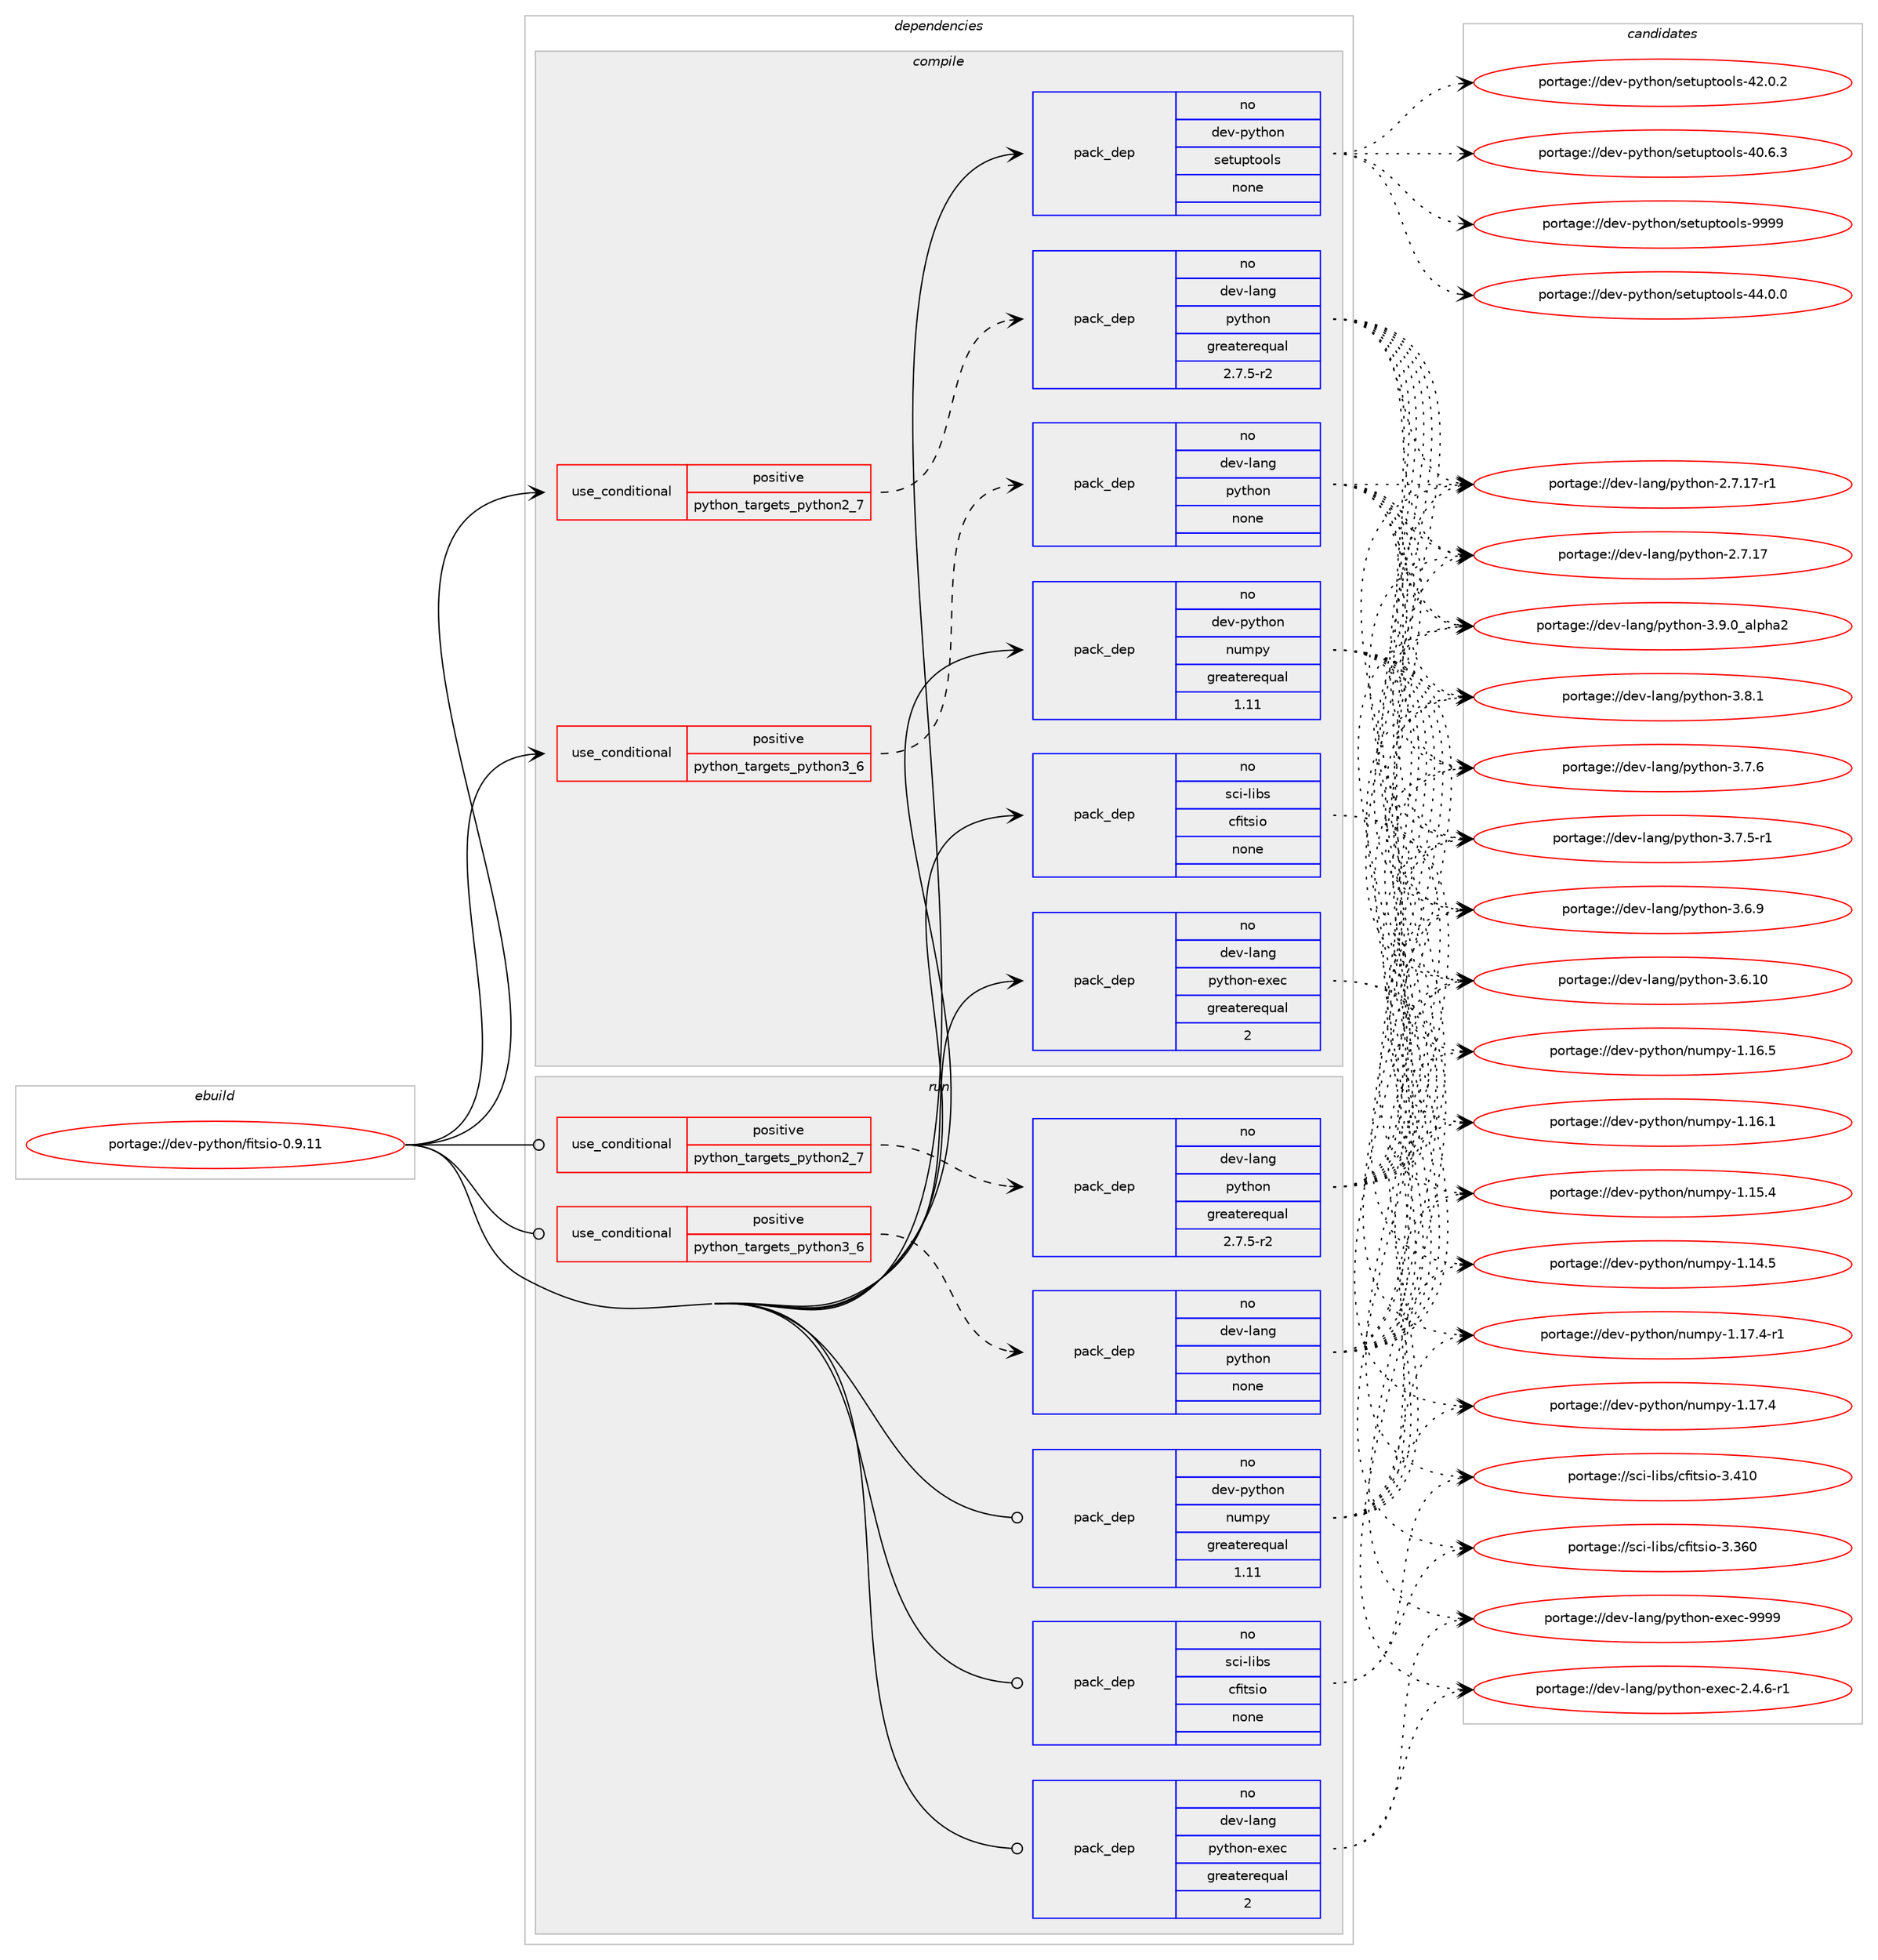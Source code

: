 digraph prolog {

# *************
# Graph options
# *************

newrank=true;
concentrate=true;
compound=true;
graph [rankdir=LR,fontname=Helvetica,fontsize=10,ranksep=1.5];#, ranksep=2.5, nodesep=0.2];
edge  [arrowhead=vee];
node  [fontname=Helvetica,fontsize=10];

# **********
# The ebuild
# **********

subgraph cluster_leftcol {
color=gray;
label=<<i>ebuild</i>>;
id [label="portage://dev-python/fitsio-0.9.11", color=red, width=4, href="../dev-python/fitsio-0.9.11.svg"];
}

# ****************
# The dependencies
# ****************

subgraph cluster_midcol {
color=gray;
label=<<i>dependencies</i>>;
subgraph cluster_compile {
fillcolor="#eeeeee";
style=filled;
label=<<i>compile</i>>;
subgraph cond116061 {
dependency461534 [label=<<TABLE BORDER="0" CELLBORDER="1" CELLSPACING="0" CELLPADDING="4"><TR><TD ROWSPAN="3" CELLPADDING="10">use_conditional</TD></TR><TR><TD>positive</TD></TR><TR><TD>python_targets_python2_7</TD></TR></TABLE>>, shape=none, color=red];
subgraph pack340483 {
dependency461535 [label=<<TABLE BORDER="0" CELLBORDER="1" CELLSPACING="0" CELLPADDING="4" WIDTH="220"><TR><TD ROWSPAN="6" CELLPADDING="30">pack_dep</TD></TR><TR><TD WIDTH="110">no</TD></TR><TR><TD>dev-lang</TD></TR><TR><TD>python</TD></TR><TR><TD>greaterequal</TD></TR><TR><TD>2.7.5-r2</TD></TR></TABLE>>, shape=none, color=blue];
}
dependency461534:e -> dependency461535:w [weight=20,style="dashed",arrowhead="vee"];
}
id:e -> dependency461534:w [weight=20,style="solid",arrowhead="vee"];
subgraph cond116062 {
dependency461536 [label=<<TABLE BORDER="0" CELLBORDER="1" CELLSPACING="0" CELLPADDING="4"><TR><TD ROWSPAN="3" CELLPADDING="10">use_conditional</TD></TR><TR><TD>positive</TD></TR><TR><TD>python_targets_python3_6</TD></TR></TABLE>>, shape=none, color=red];
subgraph pack340484 {
dependency461537 [label=<<TABLE BORDER="0" CELLBORDER="1" CELLSPACING="0" CELLPADDING="4" WIDTH="220"><TR><TD ROWSPAN="6" CELLPADDING="30">pack_dep</TD></TR><TR><TD WIDTH="110">no</TD></TR><TR><TD>dev-lang</TD></TR><TR><TD>python</TD></TR><TR><TD>none</TD></TR><TR><TD></TD></TR></TABLE>>, shape=none, color=blue];
}
dependency461536:e -> dependency461537:w [weight=20,style="dashed",arrowhead="vee"];
}
id:e -> dependency461536:w [weight=20,style="solid",arrowhead="vee"];
subgraph pack340485 {
dependency461538 [label=<<TABLE BORDER="0" CELLBORDER="1" CELLSPACING="0" CELLPADDING="4" WIDTH="220"><TR><TD ROWSPAN="6" CELLPADDING="30">pack_dep</TD></TR><TR><TD WIDTH="110">no</TD></TR><TR><TD>dev-lang</TD></TR><TR><TD>python-exec</TD></TR><TR><TD>greaterequal</TD></TR><TR><TD>2</TD></TR></TABLE>>, shape=none, color=blue];
}
id:e -> dependency461538:w [weight=20,style="solid",arrowhead="vee"];
subgraph pack340486 {
dependency461539 [label=<<TABLE BORDER="0" CELLBORDER="1" CELLSPACING="0" CELLPADDING="4" WIDTH="220"><TR><TD ROWSPAN="6" CELLPADDING="30">pack_dep</TD></TR><TR><TD WIDTH="110">no</TD></TR><TR><TD>dev-python</TD></TR><TR><TD>numpy</TD></TR><TR><TD>greaterequal</TD></TR><TR><TD>1.11</TD></TR></TABLE>>, shape=none, color=blue];
}
id:e -> dependency461539:w [weight=20,style="solid",arrowhead="vee"];
subgraph pack340487 {
dependency461540 [label=<<TABLE BORDER="0" CELLBORDER="1" CELLSPACING="0" CELLPADDING="4" WIDTH="220"><TR><TD ROWSPAN="6" CELLPADDING="30">pack_dep</TD></TR><TR><TD WIDTH="110">no</TD></TR><TR><TD>dev-python</TD></TR><TR><TD>setuptools</TD></TR><TR><TD>none</TD></TR><TR><TD></TD></TR></TABLE>>, shape=none, color=blue];
}
id:e -> dependency461540:w [weight=20,style="solid",arrowhead="vee"];
subgraph pack340488 {
dependency461541 [label=<<TABLE BORDER="0" CELLBORDER="1" CELLSPACING="0" CELLPADDING="4" WIDTH="220"><TR><TD ROWSPAN="6" CELLPADDING="30">pack_dep</TD></TR><TR><TD WIDTH="110">no</TD></TR><TR><TD>sci-libs</TD></TR><TR><TD>cfitsio</TD></TR><TR><TD>none</TD></TR><TR><TD></TD></TR></TABLE>>, shape=none, color=blue];
}
id:e -> dependency461541:w [weight=20,style="solid",arrowhead="vee"];
}
subgraph cluster_compileandrun {
fillcolor="#eeeeee";
style=filled;
label=<<i>compile and run</i>>;
}
subgraph cluster_run {
fillcolor="#eeeeee";
style=filled;
label=<<i>run</i>>;
subgraph cond116063 {
dependency461542 [label=<<TABLE BORDER="0" CELLBORDER="1" CELLSPACING="0" CELLPADDING="4"><TR><TD ROWSPAN="3" CELLPADDING="10">use_conditional</TD></TR><TR><TD>positive</TD></TR><TR><TD>python_targets_python2_7</TD></TR></TABLE>>, shape=none, color=red];
subgraph pack340489 {
dependency461543 [label=<<TABLE BORDER="0" CELLBORDER="1" CELLSPACING="0" CELLPADDING="4" WIDTH="220"><TR><TD ROWSPAN="6" CELLPADDING="30">pack_dep</TD></TR><TR><TD WIDTH="110">no</TD></TR><TR><TD>dev-lang</TD></TR><TR><TD>python</TD></TR><TR><TD>greaterequal</TD></TR><TR><TD>2.7.5-r2</TD></TR></TABLE>>, shape=none, color=blue];
}
dependency461542:e -> dependency461543:w [weight=20,style="dashed",arrowhead="vee"];
}
id:e -> dependency461542:w [weight=20,style="solid",arrowhead="odot"];
subgraph cond116064 {
dependency461544 [label=<<TABLE BORDER="0" CELLBORDER="1" CELLSPACING="0" CELLPADDING="4"><TR><TD ROWSPAN="3" CELLPADDING="10">use_conditional</TD></TR><TR><TD>positive</TD></TR><TR><TD>python_targets_python3_6</TD></TR></TABLE>>, shape=none, color=red];
subgraph pack340490 {
dependency461545 [label=<<TABLE BORDER="0" CELLBORDER="1" CELLSPACING="0" CELLPADDING="4" WIDTH="220"><TR><TD ROWSPAN="6" CELLPADDING="30">pack_dep</TD></TR><TR><TD WIDTH="110">no</TD></TR><TR><TD>dev-lang</TD></TR><TR><TD>python</TD></TR><TR><TD>none</TD></TR><TR><TD></TD></TR></TABLE>>, shape=none, color=blue];
}
dependency461544:e -> dependency461545:w [weight=20,style="dashed",arrowhead="vee"];
}
id:e -> dependency461544:w [weight=20,style="solid",arrowhead="odot"];
subgraph pack340491 {
dependency461546 [label=<<TABLE BORDER="0" CELLBORDER="1" CELLSPACING="0" CELLPADDING="4" WIDTH="220"><TR><TD ROWSPAN="6" CELLPADDING="30">pack_dep</TD></TR><TR><TD WIDTH="110">no</TD></TR><TR><TD>dev-lang</TD></TR><TR><TD>python-exec</TD></TR><TR><TD>greaterequal</TD></TR><TR><TD>2</TD></TR></TABLE>>, shape=none, color=blue];
}
id:e -> dependency461546:w [weight=20,style="solid",arrowhead="odot"];
subgraph pack340492 {
dependency461547 [label=<<TABLE BORDER="0" CELLBORDER="1" CELLSPACING="0" CELLPADDING="4" WIDTH="220"><TR><TD ROWSPAN="6" CELLPADDING="30">pack_dep</TD></TR><TR><TD WIDTH="110">no</TD></TR><TR><TD>dev-python</TD></TR><TR><TD>numpy</TD></TR><TR><TD>greaterequal</TD></TR><TR><TD>1.11</TD></TR></TABLE>>, shape=none, color=blue];
}
id:e -> dependency461547:w [weight=20,style="solid",arrowhead="odot"];
subgraph pack340493 {
dependency461548 [label=<<TABLE BORDER="0" CELLBORDER="1" CELLSPACING="0" CELLPADDING="4" WIDTH="220"><TR><TD ROWSPAN="6" CELLPADDING="30">pack_dep</TD></TR><TR><TD WIDTH="110">no</TD></TR><TR><TD>sci-libs</TD></TR><TR><TD>cfitsio</TD></TR><TR><TD>none</TD></TR><TR><TD></TD></TR></TABLE>>, shape=none, color=blue];
}
id:e -> dependency461548:w [weight=20,style="solid",arrowhead="odot"];
}
}

# **************
# The candidates
# **************

subgraph cluster_choices {
rank=same;
color=gray;
label=<<i>candidates</i>>;

subgraph choice340483 {
color=black;
nodesep=1;
choice10010111845108971101034711212111610411111045514657464895971081121049750 [label="portage://dev-lang/python-3.9.0_alpha2", color=red, width=4,href="../dev-lang/python-3.9.0_alpha2.svg"];
choice100101118451089711010347112121116104111110455146564649 [label="portage://dev-lang/python-3.8.1", color=red, width=4,href="../dev-lang/python-3.8.1.svg"];
choice100101118451089711010347112121116104111110455146554654 [label="portage://dev-lang/python-3.7.6", color=red, width=4,href="../dev-lang/python-3.7.6.svg"];
choice1001011184510897110103471121211161041111104551465546534511449 [label="portage://dev-lang/python-3.7.5-r1", color=red, width=4,href="../dev-lang/python-3.7.5-r1.svg"];
choice100101118451089711010347112121116104111110455146544657 [label="portage://dev-lang/python-3.6.9", color=red, width=4,href="../dev-lang/python-3.6.9.svg"];
choice10010111845108971101034711212111610411111045514654464948 [label="portage://dev-lang/python-3.6.10", color=red, width=4,href="../dev-lang/python-3.6.10.svg"];
choice100101118451089711010347112121116104111110455046554649554511449 [label="portage://dev-lang/python-2.7.17-r1", color=red, width=4,href="../dev-lang/python-2.7.17-r1.svg"];
choice10010111845108971101034711212111610411111045504655464955 [label="portage://dev-lang/python-2.7.17", color=red, width=4,href="../dev-lang/python-2.7.17.svg"];
dependency461535:e -> choice10010111845108971101034711212111610411111045514657464895971081121049750:w [style=dotted,weight="100"];
dependency461535:e -> choice100101118451089711010347112121116104111110455146564649:w [style=dotted,weight="100"];
dependency461535:e -> choice100101118451089711010347112121116104111110455146554654:w [style=dotted,weight="100"];
dependency461535:e -> choice1001011184510897110103471121211161041111104551465546534511449:w [style=dotted,weight="100"];
dependency461535:e -> choice100101118451089711010347112121116104111110455146544657:w [style=dotted,weight="100"];
dependency461535:e -> choice10010111845108971101034711212111610411111045514654464948:w [style=dotted,weight="100"];
dependency461535:e -> choice100101118451089711010347112121116104111110455046554649554511449:w [style=dotted,weight="100"];
dependency461535:e -> choice10010111845108971101034711212111610411111045504655464955:w [style=dotted,weight="100"];
}
subgraph choice340484 {
color=black;
nodesep=1;
choice10010111845108971101034711212111610411111045514657464895971081121049750 [label="portage://dev-lang/python-3.9.0_alpha2", color=red, width=4,href="../dev-lang/python-3.9.0_alpha2.svg"];
choice100101118451089711010347112121116104111110455146564649 [label="portage://dev-lang/python-3.8.1", color=red, width=4,href="../dev-lang/python-3.8.1.svg"];
choice100101118451089711010347112121116104111110455146554654 [label="portage://dev-lang/python-3.7.6", color=red, width=4,href="../dev-lang/python-3.7.6.svg"];
choice1001011184510897110103471121211161041111104551465546534511449 [label="portage://dev-lang/python-3.7.5-r1", color=red, width=4,href="../dev-lang/python-3.7.5-r1.svg"];
choice100101118451089711010347112121116104111110455146544657 [label="portage://dev-lang/python-3.6.9", color=red, width=4,href="../dev-lang/python-3.6.9.svg"];
choice10010111845108971101034711212111610411111045514654464948 [label="portage://dev-lang/python-3.6.10", color=red, width=4,href="../dev-lang/python-3.6.10.svg"];
choice100101118451089711010347112121116104111110455046554649554511449 [label="portage://dev-lang/python-2.7.17-r1", color=red, width=4,href="../dev-lang/python-2.7.17-r1.svg"];
choice10010111845108971101034711212111610411111045504655464955 [label="portage://dev-lang/python-2.7.17", color=red, width=4,href="../dev-lang/python-2.7.17.svg"];
dependency461537:e -> choice10010111845108971101034711212111610411111045514657464895971081121049750:w [style=dotted,weight="100"];
dependency461537:e -> choice100101118451089711010347112121116104111110455146564649:w [style=dotted,weight="100"];
dependency461537:e -> choice100101118451089711010347112121116104111110455146554654:w [style=dotted,weight="100"];
dependency461537:e -> choice1001011184510897110103471121211161041111104551465546534511449:w [style=dotted,weight="100"];
dependency461537:e -> choice100101118451089711010347112121116104111110455146544657:w [style=dotted,weight="100"];
dependency461537:e -> choice10010111845108971101034711212111610411111045514654464948:w [style=dotted,weight="100"];
dependency461537:e -> choice100101118451089711010347112121116104111110455046554649554511449:w [style=dotted,weight="100"];
dependency461537:e -> choice10010111845108971101034711212111610411111045504655464955:w [style=dotted,weight="100"];
}
subgraph choice340485 {
color=black;
nodesep=1;
choice10010111845108971101034711212111610411111045101120101994557575757 [label="portage://dev-lang/python-exec-9999", color=red, width=4,href="../dev-lang/python-exec-9999.svg"];
choice10010111845108971101034711212111610411111045101120101994550465246544511449 [label="portage://dev-lang/python-exec-2.4.6-r1", color=red, width=4,href="../dev-lang/python-exec-2.4.6-r1.svg"];
dependency461538:e -> choice10010111845108971101034711212111610411111045101120101994557575757:w [style=dotted,weight="100"];
dependency461538:e -> choice10010111845108971101034711212111610411111045101120101994550465246544511449:w [style=dotted,weight="100"];
}
subgraph choice340486 {
color=black;
nodesep=1;
choice1001011184511212111610411111047110117109112121454946495546524511449 [label="portage://dev-python/numpy-1.17.4-r1", color=red, width=4,href="../dev-python/numpy-1.17.4-r1.svg"];
choice100101118451121211161041111104711011710911212145494649554652 [label="portage://dev-python/numpy-1.17.4", color=red, width=4,href="../dev-python/numpy-1.17.4.svg"];
choice100101118451121211161041111104711011710911212145494649544653 [label="portage://dev-python/numpy-1.16.5", color=red, width=4,href="../dev-python/numpy-1.16.5.svg"];
choice100101118451121211161041111104711011710911212145494649544649 [label="portage://dev-python/numpy-1.16.1", color=red, width=4,href="../dev-python/numpy-1.16.1.svg"];
choice100101118451121211161041111104711011710911212145494649534652 [label="portage://dev-python/numpy-1.15.4", color=red, width=4,href="../dev-python/numpy-1.15.4.svg"];
choice100101118451121211161041111104711011710911212145494649524653 [label="portage://dev-python/numpy-1.14.5", color=red, width=4,href="../dev-python/numpy-1.14.5.svg"];
dependency461539:e -> choice1001011184511212111610411111047110117109112121454946495546524511449:w [style=dotted,weight="100"];
dependency461539:e -> choice100101118451121211161041111104711011710911212145494649554652:w [style=dotted,weight="100"];
dependency461539:e -> choice100101118451121211161041111104711011710911212145494649544653:w [style=dotted,weight="100"];
dependency461539:e -> choice100101118451121211161041111104711011710911212145494649544649:w [style=dotted,weight="100"];
dependency461539:e -> choice100101118451121211161041111104711011710911212145494649534652:w [style=dotted,weight="100"];
dependency461539:e -> choice100101118451121211161041111104711011710911212145494649524653:w [style=dotted,weight="100"];
}
subgraph choice340487 {
color=black;
nodesep=1;
choice10010111845112121116104111110471151011161171121161111111081154557575757 [label="portage://dev-python/setuptools-9999", color=red, width=4,href="../dev-python/setuptools-9999.svg"];
choice100101118451121211161041111104711510111611711211611111110811545525246484648 [label="portage://dev-python/setuptools-44.0.0", color=red, width=4,href="../dev-python/setuptools-44.0.0.svg"];
choice100101118451121211161041111104711510111611711211611111110811545525046484650 [label="portage://dev-python/setuptools-42.0.2", color=red, width=4,href="../dev-python/setuptools-42.0.2.svg"];
choice100101118451121211161041111104711510111611711211611111110811545524846544651 [label="portage://dev-python/setuptools-40.6.3", color=red, width=4,href="../dev-python/setuptools-40.6.3.svg"];
dependency461540:e -> choice10010111845112121116104111110471151011161171121161111111081154557575757:w [style=dotted,weight="100"];
dependency461540:e -> choice100101118451121211161041111104711510111611711211611111110811545525246484648:w [style=dotted,weight="100"];
dependency461540:e -> choice100101118451121211161041111104711510111611711211611111110811545525046484650:w [style=dotted,weight="100"];
dependency461540:e -> choice100101118451121211161041111104711510111611711211611111110811545524846544651:w [style=dotted,weight="100"];
}
subgraph choice340488 {
color=black;
nodesep=1;
choice1159910545108105981154799102105116115105111455146524948 [label="portage://sci-libs/cfitsio-3.410", color=red, width=4,href="../sci-libs/cfitsio-3.410.svg"];
choice1159910545108105981154799102105116115105111455146515448 [label="portage://sci-libs/cfitsio-3.360", color=red, width=4,href="../sci-libs/cfitsio-3.360.svg"];
dependency461541:e -> choice1159910545108105981154799102105116115105111455146524948:w [style=dotted,weight="100"];
dependency461541:e -> choice1159910545108105981154799102105116115105111455146515448:w [style=dotted,weight="100"];
}
subgraph choice340489 {
color=black;
nodesep=1;
choice10010111845108971101034711212111610411111045514657464895971081121049750 [label="portage://dev-lang/python-3.9.0_alpha2", color=red, width=4,href="../dev-lang/python-3.9.0_alpha2.svg"];
choice100101118451089711010347112121116104111110455146564649 [label="portage://dev-lang/python-3.8.1", color=red, width=4,href="../dev-lang/python-3.8.1.svg"];
choice100101118451089711010347112121116104111110455146554654 [label="portage://dev-lang/python-3.7.6", color=red, width=4,href="../dev-lang/python-3.7.6.svg"];
choice1001011184510897110103471121211161041111104551465546534511449 [label="portage://dev-lang/python-3.7.5-r1", color=red, width=4,href="../dev-lang/python-3.7.5-r1.svg"];
choice100101118451089711010347112121116104111110455146544657 [label="portage://dev-lang/python-3.6.9", color=red, width=4,href="../dev-lang/python-3.6.9.svg"];
choice10010111845108971101034711212111610411111045514654464948 [label="portage://dev-lang/python-3.6.10", color=red, width=4,href="../dev-lang/python-3.6.10.svg"];
choice100101118451089711010347112121116104111110455046554649554511449 [label="portage://dev-lang/python-2.7.17-r1", color=red, width=4,href="../dev-lang/python-2.7.17-r1.svg"];
choice10010111845108971101034711212111610411111045504655464955 [label="portage://dev-lang/python-2.7.17", color=red, width=4,href="../dev-lang/python-2.7.17.svg"];
dependency461543:e -> choice10010111845108971101034711212111610411111045514657464895971081121049750:w [style=dotted,weight="100"];
dependency461543:e -> choice100101118451089711010347112121116104111110455146564649:w [style=dotted,weight="100"];
dependency461543:e -> choice100101118451089711010347112121116104111110455146554654:w [style=dotted,weight="100"];
dependency461543:e -> choice1001011184510897110103471121211161041111104551465546534511449:w [style=dotted,weight="100"];
dependency461543:e -> choice100101118451089711010347112121116104111110455146544657:w [style=dotted,weight="100"];
dependency461543:e -> choice10010111845108971101034711212111610411111045514654464948:w [style=dotted,weight="100"];
dependency461543:e -> choice100101118451089711010347112121116104111110455046554649554511449:w [style=dotted,weight="100"];
dependency461543:e -> choice10010111845108971101034711212111610411111045504655464955:w [style=dotted,weight="100"];
}
subgraph choice340490 {
color=black;
nodesep=1;
choice10010111845108971101034711212111610411111045514657464895971081121049750 [label="portage://dev-lang/python-3.9.0_alpha2", color=red, width=4,href="../dev-lang/python-3.9.0_alpha2.svg"];
choice100101118451089711010347112121116104111110455146564649 [label="portage://dev-lang/python-3.8.1", color=red, width=4,href="../dev-lang/python-3.8.1.svg"];
choice100101118451089711010347112121116104111110455146554654 [label="portage://dev-lang/python-3.7.6", color=red, width=4,href="../dev-lang/python-3.7.6.svg"];
choice1001011184510897110103471121211161041111104551465546534511449 [label="portage://dev-lang/python-3.7.5-r1", color=red, width=4,href="../dev-lang/python-3.7.5-r1.svg"];
choice100101118451089711010347112121116104111110455146544657 [label="portage://dev-lang/python-3.6.9", color=red, width=4,href="../dev-lang/python-3.6.9.svg"];
choice10010111845108971101034711212111610411111045514654464948 [label="portage://dev-lang/python-3.6.10", color=red, width=4,href="../dev-lang/python-3.6.10.svg"];
choice100101118451089711010347112121116104111110455046554649554511449 [label="portage://dev-lang/python-2.7.17-r1", color=red, width=4,href="../dev-lang/python-2.7.17-r1.svg"];
choice10010111845108971101034711212111610411111045504655464955 [label="portage://dev-lang/python-2.7.17", color=red, width=4,href="../dev-lang/python-2.7.17.svg"];
dependency461545:e -> choice10010111845108971101034711212111610411111045514657464895971081121049750:w [style=dotted,weight="100"];
dependency461545:e -> choice100101118451089711010347112121116104111110455146564649:w [style=dotted,weight="100"];
dependency461545:e -> choice100101118451089711010347112121116104111110455146554654:w [style=dotted,weight="100"];
dependency461545:e -> choice1001011184510897110103471121211161041111104551465546534511449:w [style=dotted,weight="100"];
dependency461545:e -> choice100101118451089711010347112121116104111110455146544657:w [style=dotted,weight="100"];
dependency461545:e -> choice10010111845108971101034711212111610411111045514654464948:w [style=dotted,weight="100"];
dependency461545:e -> choice100101118451089711010347112121116104111110455046554649554511449:w [style=dotted,weight="100"];
dependency461545:e -> choice10010111845108971101034711212111610411111045504655464955:w [style=dotted,weight="100"];
}
subgraph choice340491 {
color=black;
nodesep=1;
choice10010111845108971101034711212111610411111045101120101994557575757 [label="portage://dev-lang/python-exec-9999", color=red, width=4,href="../dev-lang/python-exec-9999.svg"];
choice10010111845108971101034711212111610411111045101120101994550465246544511449 [label="portage://dev-lang/python-exec-2.4.6-r1", color=red, width=4,href="../dev-lang/python-exec-2.4.6-r1.svg"];
dependency461546:e -> choice10010111845108971101034711212111610411111045101120101994557575757:w [style=dotted,weight="100"];
dependency461546:e -> choice10010111845108971101034711212111610411111045101120101994550465246544511449:w [style=dotted,weight="100"];
}
subgraph choice340492 {
color=black;
nodesep=1;
choice1001011184511212111610411111047110117109112121454946495546524511449 [label="portage://dev-python/numpy-1.17.4-r1", color=red, width=4,href="../dev-python/numpy-1.17.4-r1.svg"];
choice100101118451121211161041111104711011710911212145494649554652 [label="portage://dev-python/numpy-1.17.4", color=red, width=4,href="../dev-python/numpy-1.17.4.svg"];
choice100101118451121211161041111104711011710911212145494649544653 [label="portage://dev-python/numpy-1.16.5", color=red, width=4,href="../dev-python/numpy-1.16.5.svg"];
choice100101118451121211161041111104711011710911212145494649544649 [label="portage://dev-python/numpy-1.16.1", color=red, width=4,href="../dev-python/numpy-1.16.1.svg"];
choice100101118451121211161041111104711011710911212145494649534652 [label="portage://dev-python/numpy-1.15.4", color=red, width=4,href="../dev-python/numpy-1.15.4.svg"];
choice100101118451121211161041111104711011710911212145494649524653 [label="portage://dev-python/numpy-1.14.5", color=red, width=4,href="../dev-python/numpy-1.14.5.svg"];
dependency461547:e -> choice1001011184511212111610411111047110117109112121454946495546524511449:w [style=dotted,weight="100"];
dependency461547:e -> choice100101118451121211161041111104711011710911212145494649554652:w [style=dotted,weight="100"];
dependency461547:e -> choice100101118451121211161041111104711011710911212145494649544653:w [style=dotted,weight="100"];
dependency461547:e -> choice100101118451121211161041111104711011710911212145494649544649:w [style=dotted,weight="100"];
dependency461547:e -> choice100101118451121211161041111104711011710911212145494649534652:w [style=dotted,weight="100"];
dependency461547:e -> choice100101118451121211161041111104711011710911212145494649524653:w [style=dotted,weight="100"];
}
subgraph choice340493 {
color=black;
nodesep=1;
choice1159910545108105981154799102105116115105111455146524948 [label="portage://sci-libs/cfitsio-3.410", color=red, width=4,href="../sci-libs/cfitsio-3.410.svg"];
choice1159910545108105981154799102105116115105111455146515448 [label="portage://sci-libs/cfitsio-3.360", color=red, width=4,href="../sci-libs/cfitsio-3.360.svg"];
dependency461548:e -> choice1159910545108105981154799102105116115105111455146524948:w [style=dotted,weight="100"];
dependency461548:e -> choice1159910545108105981154799102105116115105111455146515448:w [style=dotted,weight="100"];
}
}

}
